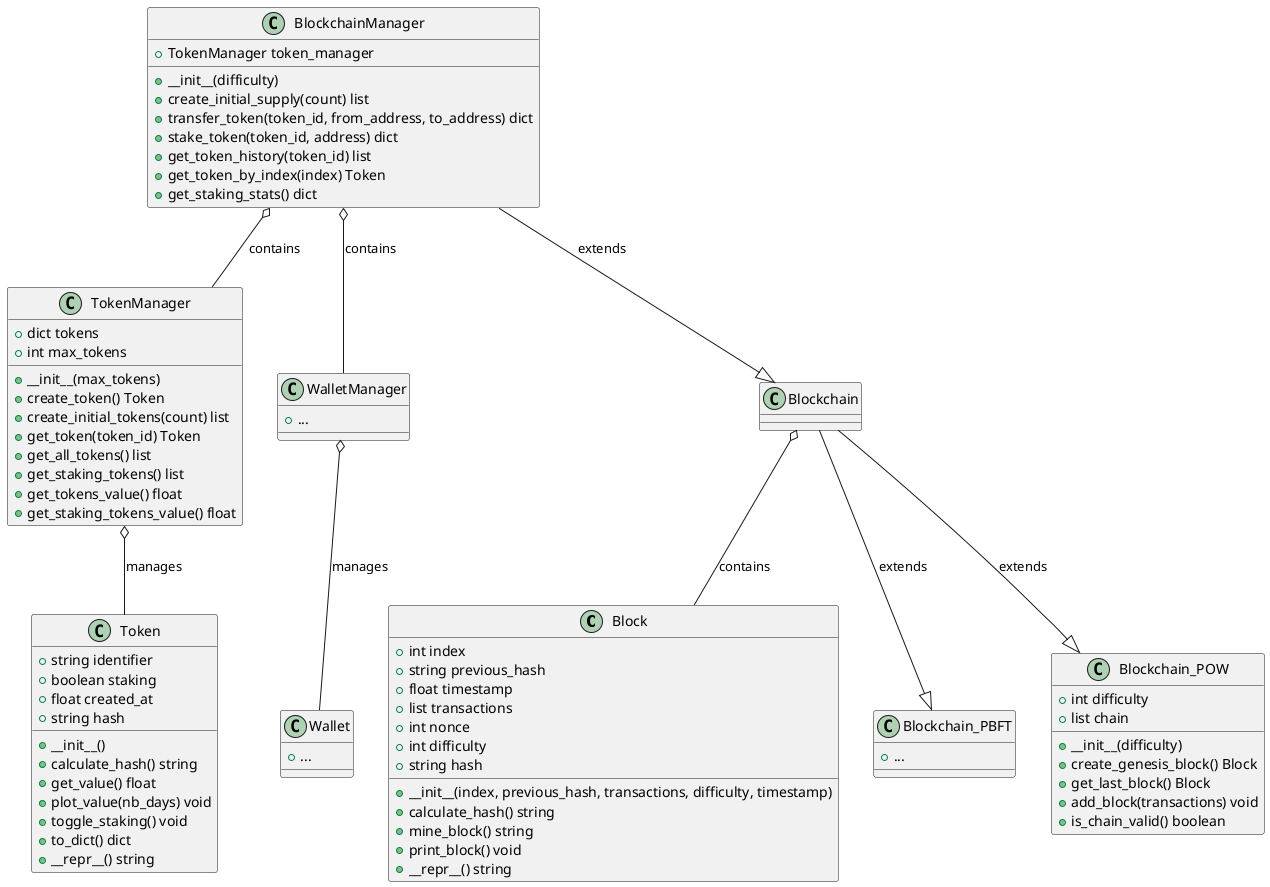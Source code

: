 @startuml
class Block {
    +int index
    +string previous_hash
    +float timestamp
    +list transactions
    +int nonce
    +int difficulty
    +string hash
    +__init__(index, previous_hash, transactions, difficulty, timestamp)
    +calculate_hash() string
    +mine_block() string
    +print_block() void
    +__repr__() string
}

class Blockchain_PBFT {
    +...
}

class Blockchain_POW {
    +int difficulty
    +list chain
    +__init__(difficulty)
    +create_genesis_block() Block
    +get_last_block() Block
    +add_block(transactions) void
    +is_chain_valid() boolean
}

class Token {
    +string identifier
    +boolean staking
    +float created_at
    +string hash
    +__init__()
    +calculate_hash() string
    +get_value() float
    +plot_value(nb_days) void
    +toggle_staking() void
    +to_dict() dict
    +__repr__() string
}

class TokenManager {
    +dict tokens
    +int max_tokens
    +__init__(max_tokens)
    +create_token() Token
    +create_initial_tokens(count) list
    +get_token(token_id) Token
    +get_all_tokens() list
    +get_staking_tokens() list
    +get_tokens_value() float
    +get_staking_tokens_value() float
}

class BlockchainManager {
    +TokenManager token_manager
    +__init__(difficulty)
    +create_initial_supply(count) list
    +transfer_token(token_id, from_address, to_address) dict
    +stake_token(token_id, address) dict
    +get_token_history(token_id) list
    +get_token_by_index(index) Token
    +get_staking_stats() dict
}

class Wallet {
    +...
}

class WalletManager {
    +...
}


Blockchain --|> Blockchain_PBFT : extends
Blockchain --|> Blockchain_POW : extends
BlockchainManager --|> Blockchain : extends
BlockchainManager o-- TokenManager : contains
BlockchainManager o-- WalletManager : contains
TokenManager o-- Token : manages
WalletManager o-- Wallet : manages

Blockchain o-- Block : contains
@enduml

